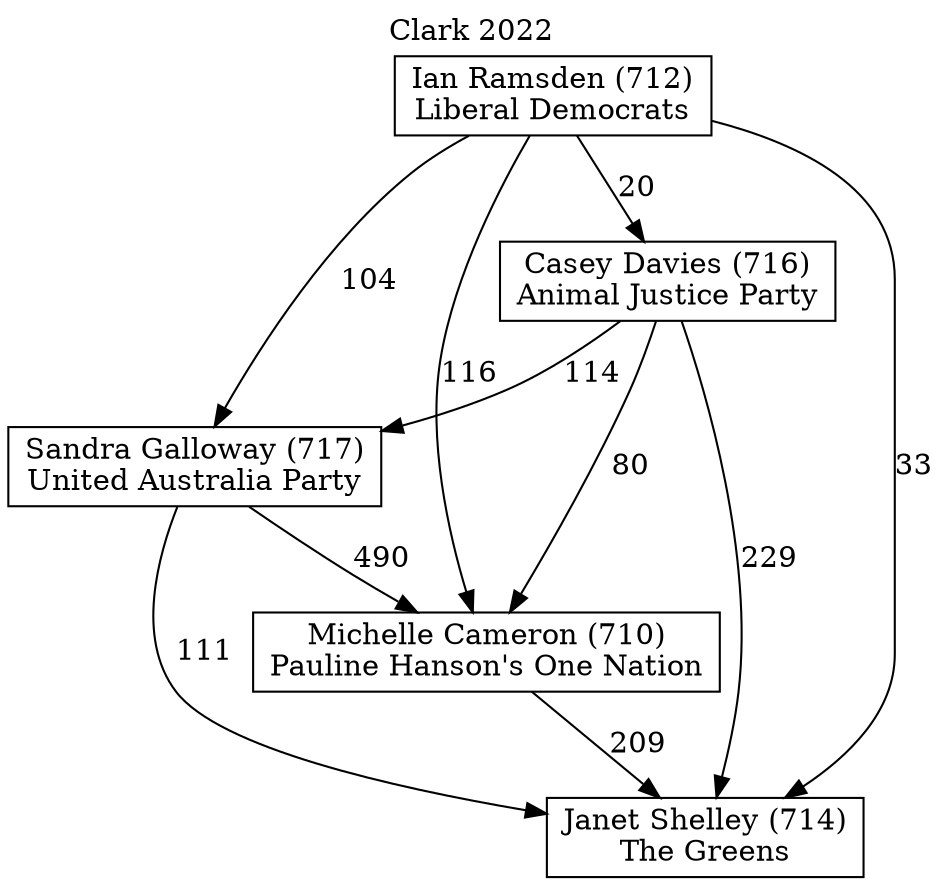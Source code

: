 // House preference flow
digraph "Janet Shelley (714)_Clark_2022" {
	graph [label="Clark 2022" labelloc=t mclimit=10]
	node [shape=box]
	"Sandra Galloway (717)" [label="Sandra Galloway (717)
United Australia Party"]
	"Casey Davies (716)" [label="Casey Davies (716)
Animal Justice Party"]
	"Ian Ramsden (712)" [label="Ian Ramsden (712)
Liberal Democrats"]
	"Michelle Cameron (710)" [label="Michelle Cameron (710)
Pauline Hanson's One Nation"]
	"Janet Shelley (714)" [label="Janet Shelley (714)
The Greens"]
	"Sandra Galloway (717)" -> "Michelle Cameron (710)" [label=490]
	"Casey Davies (716)" -> "Janet Shelley (714)" [label=229]
	"Ian Ramsden (712)" -> "Casey Davies (716)" [label=20]
	"Ian Ramsden (712)" -> "Sandra Galloway (717)" [label=104]
	"Casey Davies (716)" -> "Sandra Galloway (717)" [label=114]
	"Ian Ramsden (712)" -> "Michelle Cameron (710)" [label=116]
	"Ian Ramsden (712)" -> "Janet Shelley (714)" [label=33]
	"Casey Davies (716)" -> "Michelle Cameron (710)" [label=80]
	"Sandra Galloway (717)" -> "Janet Shelley (714)" [label=111]
	"Michelle Cameron (710)" -> "Janet Shelley (714)" [label=209]
}

